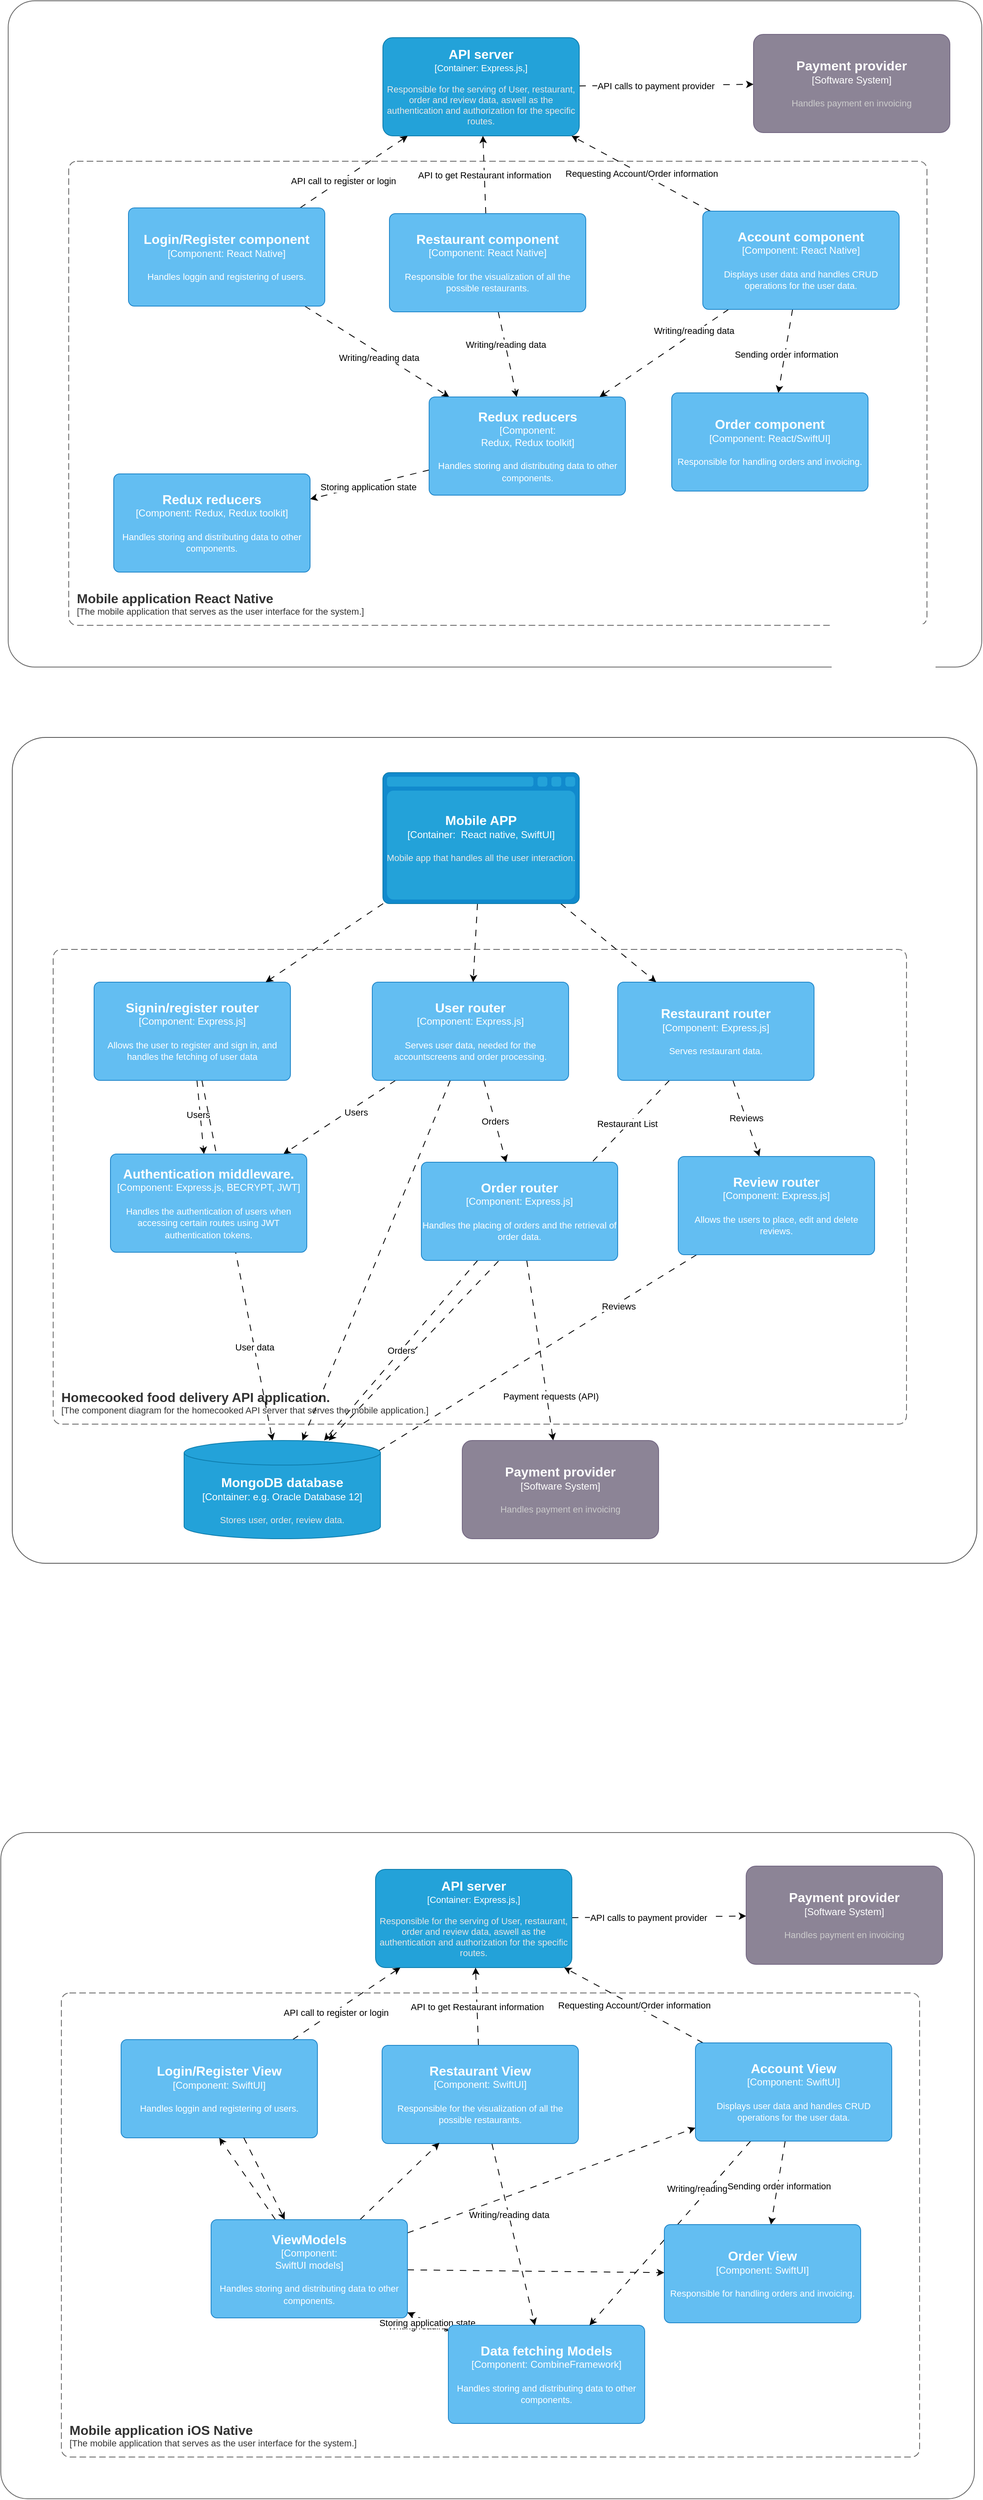 <mxfile version="21.3.2" type="device">
  <diagram name="Pagina-1" id="ZozM2khOpRb3tA6UZ7oJ">
    <mxGraphModel dx="1578" dy="3467" grid="0" gridSize="10" guides="1" tooltips="1" connect="1" arrows="1" fold="1" page="1" pageScale="1" pageWidth="1654" pageHeight="2336" math="0" shadow="0">
      <root>
        <mxCell id="0" />
        <mxCell id="1" parent="0" />
        <mxCell id="F2rKSkgxAObCgExfCFsF-2" value="" style="rounded=1;whiteSpace=wrap;html=1;arcSize=4;strokeColor=#575757;" parent="1" vertex="1">
          <mxGeometry x="205" y="-1211" width="1179" height="1009" as="geometry" />
        </mxCell>
        <object placeholders="1" c4Name="Homecooked food delivery API application." c4Type="ContainerScopeBoundary" c4Application="The component diagram for the homecooked API server that serves the mobile application." label="&lt;font style=&quot;font-size: 16px&quot;&gt;&lt;b&gt;&lt;div style=&quot;text-align: left&quot;&gt;%c4Name%&lt;/div&gt;&lt;/b&gt;&lt;/font&gt;&lt;div style=&quot;text-align: left&quot;&gt;[%c4Application%]&lt;/div&gt;" id="F2rKSkgxAObCgExfCFsF-3">
          <mxCell style="rounded=1;fontSize=11;whiteSpace=wrap;html=1;dashed=1;arcSize=20;fillColor=none;strokeColor=#666666;fontColor=#333333;labelBackgroundColor=none;align=left;verticalAlign=bottom;labelBorderColor=none;spacingTop=0;spacing=10;dashPattern=8 4;metaEdit=1;rotatable=0;perimeter=rectanglePerimeter;noLabel=0;labelPadding=0;allowArrows=0;connectable=0;expand=0;recursiveResize=0;editable=1;pointerEvents=0;absoluteArcSize=1;points=[[0.25,0,0],[0.5,0,0],[0.75,0,0],[1,0.25,0],[1,0.5,0],[1,0.75,0],[0.75,1,0],[0.5,1,0],[0.25,1,0],[0,0.75,0],[0,0.5,0],[0,0.25,0]];" parent="1" vertex="1">
            <mxGeometry x="255" y="-952" width="1043" height="580" as="geometry" />
          </mxCell>
        </object>
        <mxCell id="F2rKSkgxAObCgExfCFsF-9" style="rounded=0;orthogonalLoop=1;jettySize=auto;html=1;dashed=1;dashPattern=8 8;" parent="1" source="F2rKSkgxAObCgExfCFsF-4" target="F2rKSkgxAObCgExfCFsF-8" edge="1">
          <mxGeometry relative="1" as="geometry" />
        </mxCell>
        <mxCell id="F2rKSkgxAObCgExfCFsF-23" value="Users" style="edgeLabel;html=1;align=center;verticalAlign=middle;resizable=0;points=[];" parent="F2rKSkgxAObCgExfCFsF-9" vertex="1" connectable="0">
          <mxGeometry x="-0.086" y="-4" relative="1" as="geometry">
            <mxPoint x="1" as="offset" />
          </mxGeometry>
        </mxCell>
        <mxCell id="qINNBcHiuCt4Wx1EhrjD-4" style="rounded=0;orthogonalLoop=1;jettySize=auto;html=1;dashed=1;dashPattern=8 8;" parent="1" source="F2rKSkgxAObCgExfCFsF-4" target="F2rKSkgxAObCgExfCFsF-16" edge="1">
          <mxGeometry relative="1" as="geometry" />
        </mxCell>
        <mxCell id="qINNBcHiuCt4Wx1EhrjD-5" value="User data&lt;br&gt;" style="edgeLabel;html=1;align=center;verticalAlign=middle;resizable=0;points=[];" parent="qINNBcHiuCt4Wx1EhrjD-4" vertex="1" connectable="0">
          <mxGeometry x="0.478" relative="1" as="geometry">
            <mxPoint as="offset" />
          </mxGeometry>
        </mxCell>
        <object placeholders="1" c4Name="Signin/register router" c4Type="Component" c4Technology=" Express.js" c4Description="Allows the user to register and sign in, and handles the fetching of user data" label="&lt;font style=&quot;font-size: 16px&quot;&gt;&lt;b&gt;%c4Name%&lt;/b&gt;&lt;/font&gt;&lt;div&gt;[%c4Type%: %c4Technology%]&lt;/div&gt;&lt;br&gt;&lt;div&gt;&lt;font style=&quot;font-size: 11px&quot;&gt;%c4Description%&lt;/font&gt;&lt;/div&gt;" id="F2rKSkgxAObCgExfCFsF-4">
          <mxCell style="rounded=1;whiteSpace=wrap;html=1;labelBackgroundColor=none;fillColor=#63BEF2;fontColor=#ffffff;align=center;arcSize=6;strokeColor=#2086C9;metaEdit=1;resizable=0;points=[[0.25,0,0],[0.5,0,0],[0.75,0,0],[1,0.25,0],[1,0.5,0],[1,0.75,0],[0.75,1,0],[0.5,1,0],[0.25,1,0],[0,0.75,0],[0,0.5,0],[0,0.25,0]];" parent="1" vertex="1">
            <mxGeometry x="305" y="-912" width="240" height="120" as="geometry" />
          </mxCell>
        </object>
        <mxCell id="qINNBcHiuCt4Wx1EhrjD-7" style="rounded=0;orthogonalLoop=1;jettySize=auto;html=1;entryX=0.93;entryY=0.18;entryDx=0;entryDy=0;entryPerimeter=0;dashed=1;dashPattern=8 8;" parent="1" source="F2rKSkgxAObCgExfCFsF-5" target="F2rKSkgxAObCgExfCFsF-16" edge="1">
          <mxGeometry relative="1" as="geometry" />
        </mxCell>
        <mxCell id="qINNBcHiuCt4Wx1EhrjD-8" value="Reviews" style="edgeLabel;html=1;align=center;verticalAlign=middle;resizable=0;points=[];" parent="qINNBcHiuCt4Wx1EhrjD-7" vertex="1" connectable="0">
          <mxGeometry x="-0.515" y="3" relative="1" as="geometry">
            <mxPoint as="offset" />
          </mxGeometry>
        </mxCell>
        <object placeholders="1" c4Name="Review router" c4Type="Component" c4Technology="Express.js" c4Description="Allows the users to place, edit and delete reviews." label="&lt;font style=&quot;font-size: 16px&quot;&gt;&lt;b&gt;%c4Name%&lt;/b&gt;&lt;/font&gt;&lt;div&gt;[%c4Type%: %c4Technology%]&lt;/div&gt;&lt;br&gt;&lt;div&gt;&lt;font style=&quot;font-size: 11px&quot;&gt;%c4Description%&lt;/font&gt;&lt;/div&gt;" id="F2rKSkgxAObCgExfCFsF-5">
          <mxCell style="rounded=1;whiteSpace=wrap;html=1;labelBackgroundColor=none;fillColor=#63BEF2;fontColor=#ffffff;align=center;arcSize=6;strokeColor=#2086C9;metaEdit=1;resizable=0;points=[[0.25,0,0],[0.5,0,0],[0.75,0,0],[1,0.25,0],[1,0.5,0],[1,0.75,0],[0.75,1,0],[0.5,1,0],[0.25,1,0],[0,0.75,0],[0,0.5,0],[0,0.25,0]];" parent="1" vertex="1">
            <mxGeometry x="1019" y="-699" width="240" height="120" as="geometry" />
          </mxCell>
        </object>
        <mxCell id="F2rKSkgxAObCgExfCFsF-11" style="rounded=0;orthogonalLoop=1;jettySize=auto;html=1;dashed=1;dashPattern=8 8;" parent="1" source="F2rKSkgxAObCgExfCFsF-6" target="F2rKSkgxAObCgExfCFsF-8" edge="1">
          <mxGeometry relative="1" as="geometry" />
        </mxCell>
        <mxCell id="F2rKSkgxAObCgExfCFsF-24" value="Users" style="edgeLabel;html=1;align=center;verticalAlign=middle;resizable=0;points=[];" parent="F2rKSkgxAObCgExfCFsF-11" vertex="1" connectable="0">
          <mxGeometry x="-0.242" y="6" relative="1" as="geometry">
            <mxPoint as="offset" />
          </mxGeometry>
        </mxCell>
        <mxCell id="F2rKSkgxAObCgExfCFsF-14" value="Orders" style="rounded=0;orthogonalLoop=1;jettySize=auto;html=1;dashed=1;dashPattern=8 8;" parent="1" source="F2rKSkgxAObCgExfCFsF-6" target="F2rKSkgxAObCgExfCFsF-13" edge="1">
          <mxGeometry relative="1" as="geometry" />
        </mxCell>
        <mxCell id="F2rKSkgxAObCgExfCFsF-30" style="rounded=0;orthogonalLoop=1;jettySize=auto;html=1;dashed=1;dashPattern=8 8;" parent="1" source="F2rKSkgxAObCgExfCFsF-6" target="F2rKSkgxAObCgExfCFsF-16" edge="1">
          <mxGeometry relative="1" as="geometry" />
        </mxCell>
        <object placeholders="1" c4Name="User router" c4Type="Component" c4Technology="Express.js" c4Description="Serves user data, needed for the accountscreens and order processing." label="&lt;font style=&quot;font-size: 16px&quot;&gt;&lt;b&gt;%c4Name%&lt;/b&gt;&lt;/font&gt;&lt;div&gt;[%c4Type%: %c4Technology%]&lt;/div&gt;&lt;br&gt;&lt;div&gt;&lt;font style=&quot;font-size: 11px&quot;&gt;%c4Description%&lt;/font&gt;&lt;/div&gt;" id="F2rKSkgxAObCgExfCFsF-6">
          <mxCell style="rounded=1;whiteSpace=wrap;html=1;labelBackgroundColor=none;fillColor=#63BEF2;fontColor=#ffffff;align=center;arcSize=6;strokeColor=#2086C9;metaEdit=1;resizable=0;points=[[0.25,0,0],[0.5,0,0],[0.75,0,0],[1,0.25,0],[1,0.5,0],[1,0.75,0],[0.75,1,0],[0.5,1,0],[0.25,1,0],[0,0.75,0],[0,0.5,0],[0,0.25,0]];" parent="1" vertex="1">
            <mxGeometry x="645" y="-912" width="240" height="120" as="geometry" />
          </mxCell>
        </object>
        <object placeholders="1" c4Name="Authentication middleware." c4Type="Component" c4Technology=" Express.js, BECRYPT, JWT" c4Description="Handles the authentication of users when accessing certain routes using JWT authentication tokens. " label="&lt;font style=&quot;font-size: 16px&quot;&gt;&lt;b&gt;%c4Name%&lt;/b&gt;&lt;/font&gt;&lt;div&gt;[%c4Type%: %c4Technology%]&lt;/div&gt;&lt;br&gt;&lt;div&gt;&lt;font style=&quot;font-size: 11px&quot;&gt;%c4Description%&lt;/font&gt;&lt;/div&gt;" id="F2rKSkgxAObCgExfCFsF-8">
          <mxCell style="rounded=1;whiteSpace=wrap;html=1;labelBackgroundColor=none;fillColor=#63BEF2;fontColor=#ffffff;align=center;arcSize=6;strokeColor=#2086C9;metaEdit=1;resizable=0;points=[[0.25,0,0],[0.5,0,0],[0.75,0,0],[1,0.25,0],[1,0.5,0],[1,0.75,0],[0.75,1,0],[0.5,1,0],[0.25,1,0],[0,0.75,0],[0,0.5,0],[0,0.25,0]];" parent="1" vertex="1">
            <mxGeometry x="325" y="-702" width="240" height="120" as="geometry" />
          </mxCell>
        </object>
        <mxCell id="F2rKSkgxAObCgExfCFsF-25" value="Reviews" style="rounded=0;orthogonalLoop=1;jettySize=auto;html=1;dashed=1;dashPattern=8 8;" parent="1" source="F2rKSkgxAObCgExfCFsF-12" target="F2rKSkgxAObCgExfCFsF-5" edge="1">
          <mxGeometry relative="1" as="geometry" />
        </mxCell>
        <mxCell id="qINNBcHiuCt4Wx1EhrjD-2" style="rounded=0;orthogonalLoop=1;jettySize=auto;html=1;dashed=1;dashPattern=8 8;" parent="1" source="F2rKSkgxAObCgExfCFsF-12" target="F2rKSkgxAObCgExfCFsF-16" edge="1">
          <mxGeometry relative="1" as="geometry" />
        </mxCell>
        <mxCell id="qINNBcHiuCt4Wx1EhrjD-3" value="Restaurant List&amp;nbsp;" style="edgeLabel;html=1;align=center;verticalAlign=middle;resizable=0;points=[];" parent="qINNBcHiuCt4Wx1EhrjD-2" vertex="1" connectable="0">
          <mxGeometry x="-0.759" y="-1" relative="1" as="geometry">
            <mxPoint as="offset" />
          </mxGeometry>
        </mxCell>
        <object placeholders="1" c4Name="Restaurant router" c4Type="Component" c4Technology="Express.js" c4Description="Serves restaurant data." label="&lt;font style=&quot;font-size: 16px&quot;&gt;&lt;b&gt;%c4Name%&lt;/b&gt;&lt;/font&gt;&lt;div&gt;[%c4Type%: %c4Technology%]&lt;/div&gt;&lt;br&gt;&lt;div&gt;&lt;font style=&quot;font-size: 11px&quot;&gt;%c4Description%&lt;/font&gt;&lt;/div&gt;" id="F2rKSkgxAObCgExfCFsF-12">
          <mxCell style="rounded=1;whiteSpace=wrap;html=1;labelBackgroundColor=none;fillColor=#63BEF2;fontColor=#ffffff;align=center;arcSize=6;strokeColor=#2086C9;metaEdit=1;resizable=0;points=[[0.25,0,0],[0.5,0,0],[0.75,0,0],[1,0.25,0],[1,0.5,0],[1,0.75,0],[0.75,1,0],[0.5,1,0],[0.25,1,0],[0,0.75,0],[0,0.5,0],[0,0.25,0]];" parent="1" vertex="1">
            <mxGeometry x="945" y="-912" width="240" height="120" as="geometry" />
          </mxCell>
        </object>
        <mxCell id="F2rKSkgxAObCgExfCFsF-28" style="rounded=0;orthogonalLoop=1;jettySize=auto;html=1;dashed=1;dashPattern=8 8;" parent="1" source="F2rKSkgxAObCgExfCFsF-13" target="F2rKSkgxAObCgExfCFsF-26" edge="1">
          <mxGeometry relative="1" as="geometry" />
        </mxCell>
        <mxCell id="F2rKSkgxAObCgExfCFsF-29" value="Payment requests (API)" style="edgeLabel;html=1;align=center;verticalAlign=middle;resizable=0;points=[];" parent="F2rKSkgxAObCgExfCFsF-28" vertex="1" connectable="0">
          <mxGeometry x="0.514" y="4" relative="1" as="geometry">
            <mxPoint as="offset" />
          </mxGeometry>
        </mxCell>
        <mxCell id="qINNBcHiuCt4Wx1EhrjD-6" value="Orders" style="rounded=0;orthogonalLoop=1;jettySize=auto;html=1;dashed=1;dashPattern=8 8;" parent="1" source="F2rKSkgxAObCgExfCFsF-13" target="F2rKSkgxAObCgExfCFsF-16" edge="1">
          <mxGeometry relative="1" as="geometry" />
        </mxCell>
        <object placeholders="1" c4Name="Order router" c4Type="Component" c4Technology="Express.js" c4Description="Handles the placing of orders and the retrieval of order data." label="&lt;font style=&quot;font-size: 16px&quot;&gt;&lt;b&gt;%c4Name%&lt;/b&gt;&lt;/font&gt;&lt;div&gt;[%c4Type%: %c4Technology%]&lt;/div&gt;&lt;br&gt;&lt;div&gt;&lt;font style=&quot;font-size: 11px&quot;&gt;%c4Description%&lt;/font&gt;&lt;/div&gt;" id="F2rKSkgxAObCgExfCFsF-13">
          <mxCell style="rounded=1;whiteSpace=wrap;html=1;labelBackgroundColor=none;fillColor=#63BEF2;fontColor=#ffffff;align=center;arcSize=6;strokeColor=#2086C9;metaEdit=1;resizable=0;points=[[0.25,0,0],[0.5,0,0],[0.75,0,0],[1,0.25,0],[1,0.5,0],[1,0.75,0],[0.75,1,0],[0.5,1,0],[0.25,1,0],[0,0.75,0],[0,0.5,0],[0,0.25,0]];" parent="1" vertex="1">
            <mxGeometry x="705" y="-692" width="240" height="120" as="geometry" />
          </mxCell>
        </object>
        <object placeholders="1" c4Type="MongoDB database" c4Container="Container" c4Technology="e.g. Oracle Database 12" c4Description="Stores user, order, review data." label="&lt;font style=&quot;font-size: 16px&quot;&gt;&lt;b&gt;%c4Type%&lt;/b&gt;&lt;/font&gt;&lt;div&gt;[%c4Container%:&amp;nbsp;%c4Technology%]&lt;/div&gt;&lt;br&gt;&lt;div&gt;&lt;font style=&quot;font-size: 11px&quot;&gt;&lt;font color=&quot;#E6E6E6&quot;&gt;%c4Description%&lt;/font&gt;&lt;/div&gt;" id="F2rKSkgxAObCgExfCFsF-16">
          <mxCell style="shape=cylinder3;size=15;whiteSpace=wrap;html=1;boundedLbl=1;rounded=0;labelBackgroundColor=none;fillColor=#23A2D9;fontSize=12;fontColor=#ffffff;align=center;strokeColor=#0E7DAD;metaEdit=1;points=[[0.5,0,0],[1,0.25,0],[1,0.5,0],[1,0.75,0],[0.5,1,0],[0,0.75,0],[0,0.5,0],[0,0.25,0]];resizable=0;" parent="1" vertex="1">
            <mxGeometry x="415" y="-352" width="240" height="120" as="geometry" />
          </mxCell>
        </object>
        <object placeholders="1" c4Name="Payment provider" c4Type="Software System" c4Description="Handles payment en invoicing" label="&lt;font style=&quot;font-size: 16px&quot;&gt;&lt;b&gt;%c4Name%&lt;/b&gt;&lt;/font&gt;&lt;div&gt;[%c4Type%]&lt;/div&gt;&lt;br&gt;&lt;div&gt;&lt;font style=&quot;font-size: 11px&quot;&gt;&lt;font color=&quot;#cccccc&quot;&gt;%c4Description%&lt;/font&gt;&lt;/div&gt;" id="F2rKSkgxAObCgExfCFsF-26">
          <mxCell style="rounded=1;whiteSpace=wrap;html=1;labelBackgroundColor=none;fillColor=#8C8496;fontColor=#ffffff;align=center;arcSize=10;strokeColor=#736782;metaEdit=1;resizable=0;points=[[0.25,0,0],[0.5,0,0],[0.75,0,0],[1,0.25,0],[1,0.5,0],[1,0.75,0],[0.75,1,0],[0.5,1,0],[0.25,1,0],[0,0.75,0],[0,0.5,0],[0,0.25,0]];" parent="1" vertex="1">
            <mxGeometry x="755" y="-352" width="240" height="120" as="geometry" />
          </mxCell>
        </object>
        <mxCell id="F2rKSkgxAObCgExfCFsF-32" style="rounded=0;orthogonalLoop=1;jettySize=auto;html=1;dashed=1;dashPattern=8 8;" parent="1" source="F2rKSkgxAObCgExfCFsF-31" target="F2rKSkgxAObCgExfCFsF-4" edge="1">
          <mxGeometry relative="1" as="geometry" />
        </mxCell>
        <mxCell id="F2rKSkgxAObCgExfCFsF-33" style="rounded=0;orthogonalLoop=1;jettySize=auto;html=1;dashed=1;dashPattern=8 8;" parent="1" source="F2rKSkgxAObCgExfCFsF-31" target="F2rKSkgxAObCgExfCFsF-6" edge="1">
          <mxGeometry relative="1" as="geometry" />
        </mxCell>
        <mxCell id="F2rKSkgxAObCgExfCFsF-34" style="rounded=0;orthogonalLoop=1;jettySize=auto;html=1;dashed=1;dashPattern=8 8;" parent="1" source="F2rKSkgxAObCgExfCFsF-31" target="F2rKSkgxAObCgExfCFsF-12" edge="1">
          <mxGeometry relative="1" as="geometry" />
        </mxCell>
        <object placeholders="1" c4Type="Mobile APP" c4Container="Container" c4Technology=" React native, SwiftUI" c4Description="Mobile app that handles all the user interaction." label="&lt;font style=&quot;font-size: 16px&quot;&gt;&lt;b&gt;%c4Type%&lt;/b&gt;&lt;/font&gt;&lt;div&gt;[%c4Container%:&amp;nbsp;%c4Technology%]&lt;/div&gt;&lt;br&gt;&lt;div&gt;&lt;font style=&quot;font-size: 11px&quot;&gt;&lt;font color=&quot;#E6E6E6&quot;&gt;%c4Description%&lt;/font&gt;&lt;/div&gt;" id="F2rKSkgxAObCgExfCFsF-31">
          <mxCell style="shape=mxgraph.c4.webBrowserContainer2;whiteSpace=wrap;html=1;boundedLbl=1;rounded=0;labelBackgroundColor=none;strokeColor=#118ACD;fillColor=#23A2D9;strokeColor=#118ACD;strokeColor2=#0E7DAD;fontSize=12;fontColor=#ffffff;align=center;metaEdit=1;points=[[0.5,0,0],[1,0.25,0],[1,0.5,0],[1,0.75,0],[0.5,1,0],[0,0.75,0],[0,0.5,0],[0,0.25,0]];resizable=0;" parent="1" vertex="1">
            <mxGeometry x="658" y="-1168" width="240" height="160" as="geometry" />
          </mxCell>
        </object>
        <mxCell id="lhPTKzJZ8T8i6XcJEJmY-2" value="" style="rounded=1;whiteSpace=wrap;html=1;arcSize=4;strokeColor=#696969;" parent="1" vertex="1">
          <mxGeometry x="200" y="-2111" width="1190" height="814" as="geometry" />
        </mxCell>
        <mxCell id="lhPTKzJZ8T8i6XcJEJmY-7" style="rounded=0;orthogonalLoop=1;jettySize=auto;html=1;dashed=1;dashPattern=8 8;" parent="1" source="lhPTKzJZ8T8i6XcJEJmY-3" target="lhPTKzJZ8T8i6XcJEJmY-6" edge="1">
          <mxGeometry relative="1" as="geometry" />
        </mxCell>
        <mxCell id="lhPTKzJZ8T8i6XcJEJmY-25" value="API calls to payment provider&amp;nbsp;" style="edgeLabel;html=1;align=center;verticalAlign=middle;resizable=0;points=[];" parent="lhPTKzJZ8T8i6XcJEJmY-7" vertex="1" connectable="0">
          <mxGeometry x="-0.115" y="-1" relative="1" as="geometry">
            <mxPoint as="offset" />
          </mxGeometry>
        </mxCell>
        <object placeholders="1" c4Name="API server" c4Type="Container" c4Technology="Express.js," c4Description="Responsible for the serving of User, restaurant, order and review data, aswell as the authentication and authorization for the specific routes. " label="&lt;font style=&quot;font-size: 16px&quot;&gt;&lt;b&gt;%c4Name%&lt;/b&gt;&lt;/font&gt;&lt;div&gt;[%c4Type%: %c4Technology%]&lt;/div&gt;&lt;br&gt;&lt;div&gt;&lt;font style=&quot;font-size: 11px&quot;&gt;&lt;font color=&quot;#E6E6E6&quot;&gt;%c4Description%&lt;/font&gt;&lt;/div&gt;" id="lhPTKzJZ8T8i6XcJEJmY-3">
          <mxCell style="rounded=1;whiteSpace=wrap;html=1;fontSize=11;labelBackgroundColor=none;fillColor=#23A2D9;fontColor=#ffffff;align=center;arcSize=10;strokeColor=#0E7DAD;metaEdit=1;resizable=0;points=[[0.25,0,0],[0.5,0,0],[0.75,0,0],[1,0.25,0],[1,0.5,0],[1,0.75,0],[0.75,1,0],[0.5,1,0],[0.25,1,0],[0,0.75,0],[0,0.5,0],[0,0.25,0]];" parent="1" vertex="1">
            <mxGeometry x="658" y="-2066" width="240" height="120" as="geometry" />
          </mxCell>
        </object>
        <object placeholders="1" c4Name="Mobile application React Native" c4Type="ContainerScopeBoundary" c4Application="The mobile application that serves as the user interface for the system." label="&lt;font style=&quot;font-size: 16px&quot;&gt;&lt;b&gt;&lt;div style=&quot;text-align: left&quot;&gt;%c4Name%&lt;/div&gt;&lt;/b&gt;&lt;/font&gt;&lt;div style=&quot;text-align: left&quot;&gt;[%c4Application%]&lt;/div&gt;" id="lhPTKzJZ8T8i6XcJEJmY-4">
          <mxCell style="rounded=1;fontSize=11;whiteSpace=wrap;html=1;dashed=1;arcSize=20;fillColor=none;strokeColor=#666666;fontColor=#333333;labelBackgroundColor=none;align=left;verticalAlign=bottom;labelBorderColor=none;spacingTop=0;spacing=10;dashPattern=8 4;metaEdit=1;rotatable=0;perimeter=rectanglePerimeter;noLabel=0;labelPadding=0;allowArrows=0;connectable=0;expand=0;recursiveResize=0;editable=1;pointerEvents=0;absoluteArcSize=1;points=[[0.25,0,0],[0.5,0,0],[0.75,0,0],[1,0.25,0],[1,0.5,0],[1,0.75,0],[0.75,1,0],[0.5,1,0],[0.25,1,0],[0,0.75,0],[0,0.5,0],[0,0.25,0]];" parent="1" vertex="1">
            <mxGeometry x="274" y="-1915" width="1049" height="567" as="geometry" />
          </mxCell>
        </object>
        <mxCell id="lhPTKzJZ8T8i6XcJEJmY-14" style="rounded=0;orthogonalLoop=1;jettySize=auto;html=1;dashed=1;dashPattern=8 8;" parent="1" source="lhPTKzJZ8T8i6XcJEJmY-5" target="lhPTKzJZ8T8i6XcJEJmY-8" edge="1">
          <mxGeometry relative="1" as="geometry" />
        </mxCell>
        <mxCell id="lhPTKzJZ8T8i6XcJEJmY-30" value="Writing/reading data" style="edgeLabel;html=1;align=center;verticalAlign=middle;resizable=0;points=[];" parent="lhPTKzJZ8T8i6XcJEJmY-14" vertex="1" connectable="0">
          <mxGeometry x="0.054" y="-5" relative="1" as="geometry">
            <mxPoint as="offset" />
          </mxGeometry>
        </mxCell>
        <mxCell id="lhPTKzJZ8T8i6XcJEJmY-22" style="rounded=0;orthogonalLoop=1;jettySize=auto;html=1;dashed=1;dashPattern=8 8;" parent="1" source="lhPTKzJZ8T8i6XcJEJmY-5" target="lhPTKzJZ8T8i6XcJEJmY-3" edge="1">
          <mxGeometry relative="1" as="geometry" />
        </mxCell>
        <mxCell id="lhPTKzJZ8T8i6XcJEJmY-26" value="API call to register or login&amp;nbsp;" style="edgeLabel;html=1;align=center;verticalAlign=middle;resizable=0;points=[];" parent="lhPTKzJZ8T8i6XcJEJmY-22" vertex="1" connectable="0">
          <mxGeometry x="-0.197" y="-3" relative="1" as="geometry">
            <mxPoint as="offset" />
          </mxGeometry>
        </mxCell>
        <object placeholders="1" c4Name="Login/Register component" c4Type="Component" c4Technology="React Native" c4Description="Handles loggin and registering of users. " label="&lt;font style=&quot;font-size: 16px&quot;&gt;&lt;b&gt;%c4Name%&lt;/b&gt;&lt;/font&gt;&lt;div&gt;[%c4Type%: %c4Technology%]&lt;/div&gt;&lt;br&gt;&lt;div&gt;&lt;font style=&quot;font-size: 11px&quot;&gt;%c4Description%&lt;/font&gt;&lt;/div&gt;" id="lhPTKzJZ8T8i6XcJEJmY-5">
          <mxCell style="rounded=1;whiteSpace=wrap;html=1;labelBackgroundColor=none;fillColor=#63BEF2;fontColor=#ffffff;align=center;arcSize=6;strokeColor=#2086C9;metaEdit=1;resizable=0;points=[[0.25,0,0],[0.5,0,0],[0.75,0,0],[1,0.25,0],[1,0.5,0],[1,0.75,0],[0.75,1,0],[0.5,1,0],[0.25,1,0],[0,0.75,0],[0,0.5,0],[0,0.25,0]];" parent="1" vertex="1">
            <mxGeometry x="347" y="-1858" width="240" height="120" as="geometry" />
          </mxCell>
        </object>
        <object placeholders="1" c4Name="Payment provider" c4Type="Software System" c4Description="Handles payment en invoicing" label="&lt;font style=&quot;font-size: 16px&quot;&gt;&lt;b&gt;%c4Name%&lt;/b&gt;&lt;/font&gt;&lt;div&gt;[%c4Type%]&lt;/div&gt;&lt;br&gt;&lt;div&gt;&lt;font style=&quot;font-size: 11px&quot;&gt;&lt;font color=&quot;#cccccc&quot;&gt;%c4Description%&lt;/font&gt;&lt;/div&gt;" id="lhPTKzJZ8T8i6XcJEJmY-6">
          <mxCell style="rounded=1;whiteSpace=wrap;html=1;labelBackgroundColor=none;fillColor=#8C8496;fontColor=#ffffff;align=center;arcSize=10;strokeColor=#736782;metaEdit=1;resizable=0;points=[[0.25,0,0],[0.5,0,0],[0.75,0,0],[1,0.25,0],[1,0.5,0],[1,0.75,0],[0.75,1,0],[0.5,1,0],[0.25,1,0],[0,0.75,0],[0,0.5,0],[0,0.25,0]];" parent="1" vertex="1">
            <mxGeometry x="1111" y="-2070" width="240" height="120" as="geometry" />
          </mxCell>
        </object>
        <mxCell id="lhPTKzJZ8T8i6XcJEJmY-35" style="rounded=0;orthogonalLoop=1;jettySize=auto;html=1;dashed=1;dashPattern=8 8;" parent="1" source="lhPTKzJZ8T8i6XcJEJmY-8" target="lhPTKzJZ8T8i6XcJEJmY-34" edge="1">
          <mxGeometry relative="1" as="geometry" />
        </mxCell>
        <mxCell id="lhPTKzJZ8T8i6XcJEJmY-36" value="Storing application state" style="edgeLabel;html=1;align=center;verticalAlign=middle;resizable=0;points=[];" parent="lhPTKzJZ8T8i6XcJEJmY-35" vertex="1" connectable="0">
          <mxGeometry x="0.041" y="2" relative="1" as="geometry">
            <mxPoint x="1" as="offset" />
          </mxGeometry>
        </mxCell>
        <object placeholders="1" c4Name="Redux reducers" c4Type="Component" c4Technology="&#xa; Redux, Redux toolkit" c4Description="Handles storing and distributing data to other components." label="&lt;font style=&quot;font-size: 16px&quot;&gt;&lt;b&gt;%c4Name%&lt;/b&gt;&lt;/font&gt;&lt;div&gt;[%c4Type%: %c4Technology%]&lt;/div&gt;&lt;br&gt;&lt;div&gt;&lt;font style=&quot;font-size: 11px&quot;&gt;%c4Description%&lt;/font&gt;&lt;/div&gt;" id="lhPTKzJZ8T8i6XcJEJmY-8">
          <mxCell style="rounded=1;whiteSpace=wrap;html=1;labelBackgroundColor=none;fillColor=#63BEF2;fontColor=#ffffff;align=center;arcSize=6;strokeColor=#2086C9;metaEdit=1;resizable=0;points=[[0.25,0,0],[0.5,0,0],[0.75,0,0],[1,0.25,0],[1,0.5,0],[1,0.75,0],[0.75,1,0],[0.5,1,0],[0.25,1,0],[0,0.75,0],[0,0.5,0],[0,0.25,0]];" parent="1" vertex="1">
            <mxGeometry x="714.5" y="-1627" width="240" height="120" as="geometry" />
          </mxCell>
        </object>
        <mxCell id="lhPTKzJZ8T8i6XcJEJmY-15" style="rounded=0;orthogonalLoop=1;jettySize=auto;html=1;dashed=1;dashPattern=8 8;" parent="1" source="lhPTKzJZ8T8i6XcJEJmY-9" target="lhPTKzJZ8T8i6XcJEJmY-8" edge="1">
          <mxGeometry relative="1" as="geometry" />
        </mxCell>
        <mxCell id="lhPTKzJZ8T8i6XcJEJmY-31" value="Writing/reading data" style="edgeLabel;html=1;align=center;verticalAlign=middle;resizable=0;points=[];" parent="lhPTKzJZ8T8i6XcJEJmY-15" vertex="1" connectable="0">
          <mxGeometry x="-0.21" y="1" relative="1" as="geometry">
            <mxPoint x="-1" y="-1" as="offset" />
          </mxGeometry>
        </mxCell>
        <mxCell id="lhPTKzJZ8T8i6XcJEJmY-23" value="API to get Restaurant information" style="rounded=0;orthogonalLoop=1;jettySize=auto;html=1;dashed=1;dashPattern=8 8;" parent="1" source="lhPTKzJZ8T8i6XcJEJmY-9" target="lhPTKzJZ8T8i6XcJEJmY-3" edge="1">
          <mxGeometry relative="1" as="geometry" />
        </mxCell>
        <object placeholders="1" c4Name="Restaurant component" c4Type="Component" c4Technology="React Native" c4Description="Responsible for the visualization of all the possible restaurants." label="&lt;font style=&quot;font-size: 16px&quot;&gt;&lt;b&gt;%c4Name%&lt;/b&gt;&lt;/font&gt;&lt;div&gt;[%c4Type%: %c4Technology%]&lt;/div&gt;&lt;br&gt;&lt;div&gt;&lt;font style=&quot;font-size: 11px&quot;&gt;%c4Description%&lt;/font&gt;&lt;/div&gt;" id="lhPTKzJZ8T8i6XcJEJmY-9">
          <mxCell style="rounded=1;whiteSpace=wrap;html=1;labelBackgroundColor=none;fillColor=#63BEF2;fontColor=#ffffff;align=center;arcSize=6;strokeColor=#2086C9;metaEdit=1;resizable=0;points=[[0.25,0,0],[0.5,0,0],[0.75,0,0],[1,0.25,0],[1,0.5,0],[1,0.75,0],[0.75,1,0],[0.5,1,0],[0.25,1,0],[0,0.75,0],[0,0.5,0],[0,0.25,0]];" parent="1" vertex="1">
            <mxGeometry x="666" y="-1851" width="240" height="120" as="geometry" />
          </mxCell>
        </object>
        <mxCell id="lhPTKzJZ8T8i6XcJEJmY-16" style="rounded=0;orthogonalLoop=1;jettySize=auto;html=1;dashed=1;dashPattern=8 8;" parent="1" source="lhPTKzJZ8T8i6XcJEJmY-10" target="lhPTKzJZ8T8i6XcJEJmY-8" edge="1">
          <mxGeometry relative="1" as="geometry" />
        </mxCell>
        <mxCell id="lhPTKzJZ8T8i6XcJEJmY-32" value="Writing/reading data" style="edgeLabel;html=1;align=center;verticalAlign=middle;resizable=0;points=[];" parent="lhPTKzJZ8T8i6XcJEJmY-16" vertex="1" connectable="0">
          <mxGeometry x="-0.469" y="-3" relative="1" as="geometry">
            <mxPoint x="1" as="offset" />
          </mxGeometry>
        </mxCell>
        <mxCell id="lhPTKzJZ8T8i6XcJEJmY-18" style="rounded=0;orthogonalLoop=1;jettySize=auto;html=1;dashed=1;dashPattern=8 8;" parent="1" source="lhPTKzJZ8T8i6XcJEJmY-10" target="lhPTKzJZ8T8i6XcJEJmY-17" edge="1">
          <mxGeometry relative="1" as="geometry" />
        </mxCell>
        <mxCell id="lhPTKzJZ8T8i6XcJEJmY-33" value="Sending order information" style="edgeLabel;html=1;align=center;verticalAlign=middle;resizable=0;points=[];" parent="lhPTKzJZ8T8i6XcJEJmY-18" vertex="1" connectable="0">
          <mxGeometry x="0.067" y="1" relative="1" as="geometry">
            <mxPoint as="offset" />
          </mxGeometry>
        </mxCell>
        <mxCell id="lhPTKzJZ8T8i6XcJEJmY-27" value="Requesting Account/Order information" style="rounded=0;orthogonalLoop=1;jettySize=auto;html=1;dashed=1;dashPattern=8 8;" parent="1" source="lhPTKzJZ8T8i6XcJEJmY-10" target="lhPTKzJZ8T8i6XcJEJmY-3" edge="1">
          <mxGeometry relative="1" as="geometry" />
        </mxCell>
        <object placeholders="1" c4Name="Account component" c4Type="Component" c4Technology="React Native" c4Description="Displays user data and handles CRUD operations for the user data. " label="&lt;font style=&quot;font-size: 16px&quot;&gt;&lt;b&gt;%c4Name%&lt;/b&gt;&lt;/font&gt;&lt;div&gt;[%c4Type%: %c4Technology%]&lt;/div&gt;&lt;br&gt;&lt;div&gt;&lt;font style=&quot;font-size: 11px&quot;&gt;%c4Description%&lt;/font&gt;&lt;/div&gt;" id="lhPTKzJZ8T8i6XcJEJmY-10">
          <mxCell style="rounded=1;whiteSpace=wrap;html=1;labelBackgroundColor=none;fillColor=#63BEF2;fontColor=#ffffff;align=center;arcSize=6;strokeColor=#2086C9;metaEdit=1;resizable=0;points=[[0.25,0,0],[0.5,0,0],[0.75,0,0],[1,0.25,0],[1,0.5,0],[1,0.75,0],[0.75,1,0],[0.5,1,0],[0.25,1,0],[0,0.75,0],[0,0.5,0],[0,0.25,0]];" parent="1" vertex="1">
            <mxGeometry x="1049" y="-1854" width="240" height="120" as="geometry" />
          </mxCell>
        </object>
        <object placeholders="1" c4Name="Order component" c4Type="Component" c4Technology=" React/SwiftUI" c4Description="Responsible for handling orders and invoicing." label="&lt;font style=&quot;font-size: 16px&quot;&gt;&lt;b&gt;%c4Name%&lt;/b&gt;&lt;/font&gt;&lt;div&gt;[%c4Type%: %c4Technology%]&lt;/div&gt;&lt;br&gt;&lt;div&gt;&lt;font style=&quot;font-size: 11px&quot;&gt;%c4Description%&lt;/font&gt;&lt;/div&gt;" id="lhPTKzJZ8T8i6XcJEJmY-17">
          <mxCell style="rounded=1;whiteSpace=wrap;html=1;labelBackgroundColor=none;fillColor=#63BEF2;fontColor=#ffffff;align=center;arcSize=6;strokeColor=#2086C9;metaEdit=1;resizable=0;points=[[0.25,0,0],[0.5,0,0],[0.75,0,0],[1,0.25,0],[1,0.5,0],[1,0.75,0],[0.75,1,0],[0.5,1,0],[0.25,1,0],[0,0.75,0],[0,0.5,0],[0,0.25,0]];" parent="1" vertex="1">
            <mxGeometry x="1011" y="-1632" width="240" height="120" as="geometry" />
          </mxCell>
        </object>
        <object placeholders="1" c4Name="Redux reducers" c4Type="Component" c4Technology="Redux, Redux toolkit" c4Description="Handles storing and distributing data to other components." label="&lt;font style=&quot;font-size: 16px&quot;&gt;&lt;b&gt;%c4Name%&lt;/b&gt;&lt;/font&gt;&lt;div&gt;[%c4Type%: %c4Technology%]&lt;/div&gt;&lt;br&gt;&lt;div&gt;&lt;font style=&quot;font-size: 11px&quot;&gt;%c4Description%&lt;/font&gt;&lt;/div&gt;" id="lhPTKzJZ8T8i6XcJEJmY-34">
          <mxCell style="rounded=1;whiteSpace=wrap;html=1;labelBackgroundColor=none;fillColor=#63BEF2;fontColor=#ffffff;align=center;arcSize=6;strokeColor=#2086C9;metaEdit=1;resizable=0;points=[[0.25,0,0],[0.5,0,0],[0.75,0,0],[1,0.25,0],[1,0.5,0],[1,0.75,0],[0.75,1,0],[0.5,1,0],[0.25,1,0],[0,0.75,0],[0,0.5,0],[0,0.25,0]];" parent="1" vertex="1">
            <mxGeometry x="329" y="-1533" width="240" height="120" as="geometry" />
          </mxCell>
        </object>
        <mxCell id="_tK6eBBU0nOvr5M-GUz8-2" value="" style="rounded=1;whiteSpace=wrap;html=1;arcSize=4;strokeColor=#696969;" vertex="1" parent="1">
          <mxGeometry x="191" y="127" width="1190" height="814" as="geometry" />
        </mxCell>
        <mxCell id="_tK6eBBU0nOvr5M-GUz8-3" style="rounded=0;orthogonalLoop=1;jettySize=auto;html=1;dashed=1;dashPattern=8 8;" edge="1" parent="1" source="_tK6eBBU0nOvr5M-GUz8-5" target="_tK6eBBU0nOvr5M-GUz8-12">
          <mxGeometry relative="1" as="geometry" />
        </mxCell>
        <mxCell id="_tK6eBBU0nOvr5M-GUz8-4" value="API calls to payment provider&amp;nbsp;" style="edgeLabel;html=1;align=center;verticalAlign=middle;resizable=0;points=[];" vertex="1" connectable="0" parent="_tK6eBBU0nOvr5M-GUz8-3">
          <mxGeometry x="-0.115" y="-1" relative="1" as="geometry">
            <mxPoint as="offset" />
          </mxGeometry>
        </mxCell>
        <object placeholders="1" c4Name="API server" c4Type="Container" c4Technology="Express.js," c4Description="Responsible for the serving of User, restaurant, order and review data, aswell as the authentication and authorization for the specific routes. " label="&lt;font style=&quot;font-size: 16px&quot;&gt;&lt;b&gt;%c4Name%&lt;/b&gt;&lt;/font&gt;&lt;div&gt;[%c4Type%: %c4Technology%]&lt;/div&gt;&lt;br&gt;&lt;div&gt;&lt;font style=&quot;font-size: 11px&quot;&gt;&lt;font color=&quot;#E6E6E6&quot;&gt;%c4Description%&lt;/font&gt;&lt;/div&gt;" id="_tK6eBBU0nOvr5M-GUz8-5">
          <mxCell style="rounded=1;whiteSpace=wrap;html=1;fontSize=11;labelBackgroundColor=none;fillColor=#23A2D9;fontColor=#ffffff;align=center;arcSize=10;strokeColor=#0E7DAD;metaEdit=1;resizable=0;points=[[0.25,0,0],[0.5,0,0],[0.75,0,0],[1,0.25,0],[1,0.5,0],[1,0.75,0],[0.75,1,0],[0.5,1,0],[0.25,1,0],[0,0.75,0],[0,0.5,0],[0,0.25,0]];" vertex="1" parent="1">
            <mxGeometry x="649" y="172" width="240" height="120" as="geometry" />
          </mxCell>
        </object>
        <object placeholders="1" c4Name="Mobile application iOS Native" c4Type="ContainerScopeBoundary" c4Application="The mobile application that serves as the user interface for the system." label="&lt;font style=&quot;font-size: 16px&quot;&gt;&lt;b&gt;&lt;div style=&quot;text-align: left&quot;&gt;%c4Name%&lt;/div&gt;&lt;/b&gt;&lt;/font&gt;&lt;div style=&quot;text-align: left&quot;&gt;[%c4Application%]&lt;/div&gt;" id="_tK6eBBU0nOvr5M-GUz8-6">
          <mxCell style="rounded=1;fontSize=11;whiteSpace=wrap;html=1;dashed=1;arcSize=20;fillColor=none;strokeColor=#666666;fontColor=#333333;labelBackgroundColor=none;align=left;verticalAlign=bottom;labelBorderColor=none;spacingTop=0;spacing=10;dashPattern=8 4;metaEdit=1;rotatable=0;perimeter=rectanglePerimeter;noLabel=0;labelPadding=0;allowArrows=0;connectable=0;expand=0;recursiveResize=0;editable=1;pointerEvents=0;absoluteArcSize=1;points=[[0.25,0,0],[0.5,0,0],[0.75,0,0],[1,0.25,0],[1,0.5,0],[1,0.75,0],[0.75,1,0],[0.5,1,0],[0.25,1,0],[0,0.75,0],[0,0.5,0],[0,0.25,0]];" vertex="1" parent="1">
            <mxGeometry x="265" y="323" width="1049" height="567" as="geometry" />
          </mxCell>
        </object>
        <mxCell id="_tK6eBBU0nOvr5M-GUz8-7" style="rounded=0;orthogonalLoop=1;jettySize=auto;html=1;dashed=1;dashPattern=8 8;" edge="1" parent="1" source="_tK6eBBU0nOvr5M-GUz8-27" target="_tK6eBBU0nOvr5M-GUz8-15">
          <mxGeometry relative="1" as="geometry" />
        </mxCell>
        <mxCell id="_tK6eBBU0nOvr5M-GUz8-8" value="Writing/reading data" style="edgeLabel;html=1;align=center;verticalAlign=middle;resizable=0;points=[];" vertex="1" connectable="0" parent="_tK6eBBU0nOvr5M-GUz8-7">
          <mxGeometry x="0.054" y="-5" relative="1" as="geometry">
            <mxPoint as="offset" />
          </mxGeometry>
        </mxCell>
        <mxCell id="_tK6eBBU0nOvr5M-GUz8-9" style="rounded=0;orthogonalLoop=1;jettySize=auto;html=1;dashed=1;dashPattern=8 8;" edge="1" parent="1" source="_tK6eBBU0nOvr5M-GUz8-11" target="_tK6eBBU0nOvr5M-GUz8-5">
          <mxGeometry relative="1" as="geometry" />
        </mxCell>
        <mxCell id="_tK6eBBU0nOvr5M-GUz8-10" value="API call to register or login&amp;nbsp;" style="edgeLabel;html=1;align=center;verticalAlign=middle;resizable=0;points=[];" vertex="1" connectable="0" parent="_tK6eBBU0nOvr5M-GUz8-9">
          <mxGeometry x="-0.197" y="-3" relative="1" as="geometry">
            <mxPoint as="offset" />
          </mxGeometry>
        </mxCell>
        <object placeholders="1" c4Name="Login/Register View" c4Type="Component" c4Technology="SwiftUI" c4Description="Handles loggin and registering of users. " label="&lt;font style=&quot;font-size: 16px&quot;&gt;&lt;b&gt;%c4Name%&lt;/b&gt;&lt;/font&gt;&lt;div&gt;[%c4Type%: %c4Technology%]&lt;/div&gt;&lt;br&gt;&lt;div&gt;&lt;font style=&quot;font-size: 11px&quot;&gt;%c4Description%&lt;/font&gt;&lt;/div&gt;" id="_tK6eBBU0nOvr5M-GUz8-11">
          <mxCell style="rounded=1;whiteSpace=wrap;html=1;labelBackgroundColor=none;fillColor=#63BEF2;fontColor=#ffffff;align=center;arcSize=6;strokeColor=#2086C9;metaEdit=1;resizable=0;points=[[0.25,0,0],[0.5,0,0],[0.75,0,0],[1,0.25,0],[1,0.5,0],[1,0.75,0],[0.75,1,0],[0.5,1,0],[0.25,1,0],[0,0.75,0],[0,0.5,0],[0,0.25,0]];" vertex="1" parent="1">
            <mxGeometry x="338" y="380" width="240" height="120" as="geometry" />
          </mxCell>
        </object>
        <object placeholders="1" c4Name="Payment provider" c4Type="Software System" c4Description="Handles payment en invoicing" label="&lt;font style=&quot;font-size: 16px&quot;&gt;&lt;b&gt;%c4Name%&lt;/b&gt;&lt;/font&gt;&lt;div&gt;[%c4Type%]&lt;/div&gt;&lt;br&gt;&lt;div&gt;&lt;font style=&quot;font-size: 11px&quot;&gt;&lt;font color=&quot;#cccccc&quot;&gt;%c4Description%&lt;/font&gt;&lt;/div&gt;" id="_tK6eBBU0nOvr5M-GUz8-12">
          <mxCell style="rounded=1;whiteSpace=wrap;html=1;labelBackgroundColor=none;fillColor=#8C8496;fontColor=#ffffff;align=center;arcSize=10;strokeColor=#736782;metaEdit=1;resizable=0;points=[[0.25,0,0],[0.5,0,0],[0.75,0,0],[1,0.25,0],[1,0.5,0],[1,0.75,0],[0.75,1,0],[0.5,1,0],[0.25,1,0],[0,0.75,0],[0,0.5,0],[0,0.25,0]];" vertex="1" parent="1">
            <mxGeometry x="1102" y="168" width="240" height="120" as="geometry" />
          </mxCell>
        </object>
        <mxCell id="_tK6eBBU0nOvr5M-GUz8-13" style="rounded=0;orthogonalLoop=1;jettySize=auto;html=1;dashed=1;dashPattern=8 8;" edge="1" parent="1" source="_tK6eBBU0nOvr5M-GUz8-15" target="_tK6eBBU0nOvr5M-GUz8-27">
          <mxGeometry relative="1" as="geometry" />
        </mxCell>
        <mxCell id="_tK6eBBU0nOvr5M-GUz8-14" value="Storing application state" style="edgeLabel;html=1;align=center;verticalAlign=middle;resizable=0;points=[];" vertex="1" connectable="0" parent="_tK6eBBU0nOvr5M-GUz8-13">
          <mxGeometry x="0.041" y="2" relative="1" as="geometry">
            <mxPoint x="1" as="offset" />
          </mxGeometry>
        </mxCell>
        <object placeholders="1" c4Name="Data fetching Models" c4Type="Component" c4Technology="CombineFramework" c4Description="Handles storing and distributing data to other components." label="&lt;font style=&quot;font-size: 16px&quot;&gt;&lt;b&gt;%c4Name%&lt;/b&gt;&lt;/font&gt;&lt;div&gt;[%c4Type%: %c4Technology%]&lt;/div&gt;&lt;br&gt;&lt;div&gt;&lt;font style=&quot;font-size: 11px&quot;&gt;%c4Description%&lt;/font&gt;&lt;/div&gt;" id="_tK6eBBU0nOvr5M-GUz8-15">
          <mxCell style="rounded=1;whiteSpace=wrap;html=1;labelBackgroundColor=none;fillColor=#63BEF2;fontColor=#ffffff;align=center;arcSize=6;strokeColor=#2086C9;metaEdit=1;resizable=0;points=[[0.25,0,0],[0.5,0,0],[0.75,0,0],[1,0.25,0],[1,0.5,0],[1,0.75,0],[0.75,1,0],[0.5,1,0],[0.25,1,0],[0,0.75,0],[0,0.5,0],[0,0.25,0]];" vertex="1" parent="1">
            <mxGeometry x="738" y="729" width="240" height="120" as="geometry" />
          </mxCell>
        </object>
        <mxCell id="_tK6eBBU0nOvr5M-GUz8-16" style="rounded=0;orthogonalLoop=1;jettySize=auto;html=1;dashed=1;dashPattern=8 8;" edge="1" parent="1" source="_tK6eBBU0nOvr5M-GUz8-19" target="_tK6eBBU0nOvr5M-GUz8-15">
          <mxGeometry relative="1" as="geometry" />
        </mxCell>
        <mxCell id="_tK6eBBU0nOvr5M-GUz8-17" value="Writing/reading data" style="edgeLabel;html=1;align=center;verticalAlign=middle;resizable=0;points=[];" vertex="1" connectable="0" parent="_tK6eBBU0nOvr5M-GUz8-16">
          <mxGeometry x="-0.21" y="1" relative="1" as="geometry">
            <mxPoint x="-1" y="-1" as="offset" />
          </mxGeometry>
        </mxCell>
        <mxCell id="_tK6eBBU0nOvr5M-GUz8-18" value="API to get Restaurant information" style="rounded=0;orthogonalLoop=1;jettySize=auto;html=1;dashed=1;dashPattern=8 8;" edge="1" parent="1" source="_tK6eBBU0nOvr5M-GUz8-19" target="_tK6eBBU0nOvr5M-GUz8-5">
          <mxGeometry relative="1" as="geometry" />
        </mxCell>
        <object placeholders="1" c4Name="Restaurant View&#xa;" c4Type="Component" c4Technology=" SwiftUI" c4Description="Responsible for the visualization of all the possible restaurants." label="&lt;font style=&quot;font-size: 16px&quot;&gt;&lt;b&gt;%c4Name%&lt;/b&gt;&lt;/font&gt;&lt;div&gt;[%c4Type%: %c4Technology%]&lt;/div&gt;&lt;br&gt;&lt;div&gt;&lt;font style=&quot;font-size: 11px&quot;&gt;%c4Description%&lt;/font&gt;&lt;/div&gt;" id="_tK6eBBU0nOvr5M-GUz8-19">
          <mxCell style="rounded=1;whiteSpace=wrap;html=1;labelBackgroundColor=none;fillColor=#63BEF2;fontColor=#ffffff;align=center;arcSize=6;strokeColor=#2086C9;metaEdit=1;resizable=0;points=[[0.25,0,0],[0.5,0,0],[0.75,0,0],[1,0.25,0],[1,0.5,0],[1,0.75,0],[0.75,1,0],[0.5,1,0],[0.25,1,0],[0,0.75,0],[0,0.5,0],[0,0.25,0]];" vertex="1" parent="1">
            <mxGeometry x="657" y="387" width="240" height="120" as="geometry" />
          </mxCell>
        </object>
        <mxCell id="_tK6eBBU0nOvr5M-GUz8-20" style="rounded=0;orthogonalLoop=1;jettySize=auto;html=1;dashed=1;dashPattern=8 8;" edge="1" parent="1" source="_tK6eBBU0nOvr5M-GUz8-25" target="_tK6eBBU0nOvr5M-GUz8-15">
          <mxGeometry relative="1" as="geometry" />
        </mxCell>
        <mxCell id="_tK6eBBU0nOvr5M-GUz8-21" value="Writing/reading data" style="edgeLabel;html=1;align=center;verticalAlign=middle;resizable=0;points=[];" vertex="1" connectable="0" parent="_tK6eBBU0nOvr5M-GUz8-20">
          <mxGeometry x="-0.469" y="-3" relative="1" as="geometry">
            <mxPoint x="1" as="offset" />
          </mxGeometry>
        </mxCell>
        <mxCell id="_tK6eBBU0nOvr5M-GUz8-22" style="rounded=0;orthogonalLoop=1;jettySize=auto;html=1;dashed=1;dashPattern=8 8;" edge="1" parent="1" source="_tK6eBBU0nOvr5M-GUz8-25" target="_tK6eBBU0nOvr5M-GUz8-26">
          <mxGeometry relative="1" as="geometry" />
        </mxCell>
        <mxCell id="_tK6eBBU0nOvr5M-GUz8-23" value="Sending order information" style="edgeLabel;html=1;align=center;verticalAlign=middle;resizable=0;points=[];" vertex="1" connectable="0" parent="_tK6eBBU0nOvr5M-GUz8-22">
          <mxGeometry x="0.067" y="1" relative="1" as="geometry">
            <mxPoint as="offset" />
          </mxGeometry>
        </mxCell>
        <mxCell id="_tK6eBBU0nOvr5M-GUz8-24" value="Requesting Account/Order information" style="rounded=0;orthogonalLoop=1;jettySize=auto;html=1;dashed=1;dashPattern=8 8;" edge="1" parent="1" source="_tK6eBBU0nOvr5M-GUz8-25" target="_tK6eBBU0nOvr5M-GUz8-5">
          <mxGeometry relative="1" as="geometry" />
        </mxCell>
        <object placeholders="1" c4Name="Account View" c4Type="Component" c4Technology="SwiftUI" c4Description="Displays user data and handles CRUD operations for the user data. " label="&lt;font style=&quot;font-size: 16px&quot;&gt;&lt;b&gt;%c4Name%&lt;/b&gt;&lt;/font&gt;&lt;div&gt;[%c4Type%: %c4Technology%]&lt;/div&gt;&lt;br&gt;&lt;div&gt;&lt;font style=&quot;font-size: 11px&quot;&gt;%c4Description%&lt;/font&gt;&lt;/div&gt;" id="_tK6eBBU0nOvr5M-GUz8-25">
          <mxCell style="rounded=1;whiteSpace=wrap;html=1;labelBackgroundColor=none;fillColor=#63BEF2;fontColor=#ffffff;align=center;arcSize=6;strokeColor=#2086C9;metaEdit=1;resizable=0;points=[[0.25,0,0],[0.5,0,0],[0.75,0,0],[1,0.25,0],[1,0.5,0],[1,0.75,0],[0.75,1,0],[0.5,1,0],[0.25,1,0],[0,0.75,0],[0,0.5,0],[0,0.25,0]];" vertex="1" parent="1">
            <mxGeometry x="1040" y="384" width="240" height="120" as="geometry" />
          </mxCell>
        </object>
        <object placeholders="1" c4Name="Order View" c4Type="Component" c4Technology="SwiftUI" c4Description="Responsible for handling orders and invoicing." label="&lt;font style=&quot;font-size: 16px&quot;&gt;&lt;b&gt;%c4Name%&lt;/b&gt;&lt;/font&gt;&lt;div&gt;[%c4Type%: %c4Technology%]&lt;/div&gt;&lt;br&gt;&lt;div&gt;&lt;font style=&quot;font-size: 11px&quot;&gt;%c4Description%&lt;/font&gt;&lt;/div&gt;" id="_tK6eBBU0nOvr5M-GUz8-26">
          <mxCell style="rounded=1;whiteSpace=wrap;html=1;labelBackgroundColor=none;fillColor=#63BEF2;fontColor=#ffffff;align=center;arcSize=6;strokeColor=#2086C9;metaEdit=1;resizable=0;points=[[0.25,0,0],[0.5,0,0],[0.75,0,0],[1,0.25,0],[1,0.5,0],[1,0.75,0],[0.75,1,0],[0.5,1,0],[0.25,1,0],[0,0.75,0],[0,0.5,0],[0,0.25,0]];" vertex="1" parent="1">
            <mxGeometry x="1002" y="606" width="240" height="120" as="geometry" />
          </mxCell>
        </object>
        <mxCell id="_tK6eBBU0nOvr5M-GUz8-28" style="rounded=0;orthogonalLoop=1;jettySize=auto;html=1;entryX=0.5;entryY=1;entryDx=0;entryDy=0;entryPerimeter=0;dashed=1;dashPattern=8 8;" edge="1" parent="1" source="_tK6eBBU0nOvr5M-GUz8-27" target="_tK6eBBU0nOvr5M-GUz8-11">
          <mxGeometry relative="1" as="geometry" />
        </mxCell>
        <mxCell id="_tK6eBBU0nOvr5M-GUz8-29" style="rounded=0;orthogonalLoop=1;jettySize=auto;html=1;entryX=0.292;entryY=0.992;entryDx=0;entryDy=0;entryPerimeter=0;dashed=1;dashPattern=8 8;" edge="1" parent="1" source="_tK6eBBU0nOvr5M-GUz8-27" target="_tK6eBBU0nOvr5M-GUz8-19">
          <mxGeometry relative="1" as="geometry" />
        </mxCell>
        <mxCell id="_tK6eBBU0nOvr5M-GUz8-30" style="rounded=0;orthogonalLoop=1;jettySize=auto;html=1;dashed=1;dashPattern=8 8;" edge="1" parent="1" source="_tK6eBBU0nOvr5M-GUz8-27" target="_tK6eBBU0nOvr5M-GUz8-25">
          <mxGeometry relative="1" as="geometry" />
        </mxCell>
        <mxCell id="_tK6eBBU0nOvr5M-GUz8-31" value="" style="rounded=0;orthogonalLoop=1;jettySize=auto;html=1;dashed=1;dashPattern=8 8;" edge="1" parent="1" source="_tK6eBBU0nOvr5M-GUz8-11" target="_tK6eBBU0nOvr5M-GUz8-27">
          <mxGeometry relative="1" as="geometry">
            <mxPoint x="527" y="500" as="sourcePoint" />
            <mxPoint x="789" y="729" as="targetPoint" />
          </mxGeometry>
        </mxCell>
        <mxCell id="_tK6eBBU0nOvr5M-GUz8-33" style="rounded=0;orthogonalLoop=1;jettySize=auto;html=1;dashed=1;dashPattern=8 8;" edge="1" parent="1" source="_tK6eBBU0nOvr5M-GUz8-27" target="_tK6eBBU0nOvr5M-GUz8-26">
          <mxGeometry relative="1" as="geometry" />
        </mxCell>
        <object placeholders="1" c4Name="ViewModels" c4Type="Component" c4Technology="&#xa;SwiftUI models" c4Description="Handles storing and distributing data to other components." label="&lt;font style=&quot;font-size: 16px&quot;&gt;&lt;b&gt;%c4Name%&lt;/b&gt;&lt;/font&gt;&lt;div&gt;[%c4Type%: %c4Technology%]&lt;/div&gt;&lt;br&gt;&lt;div&gt;&lt;font style=&quot;font-size: 11px&quot;&gt;%c4Description%&lt;/font&gt;&lt;/div&gt;" id="_tK6eBBU0nOvr5M-GUz8-27">
          <mxCell style="rounded=1;whiteSpace=wrap;html=1;labelBackgroundColor=none;fillColor=#63BEF2;fontColor=#ffffff;align=center;arcSize=6;strokeColor=#2086C9;metaEdit=1;resizable=0;points=[[0.25,0,0],[0.5,0,0],[0.75,0,0],[1,0.25,0],[1,0.5,0],[1,0.75,0],[0.75,1,0],[0.5,1,0],[0.25,1,0],[0,0.75,0],[0,0.5,0],[0,0.25,0]];" vertex="1" parent="1">
            <mxGeometry x="448" y="600" width="240" height="120" as="geometry" />
          </mxCell>
        </object>
      </root>
    </mxGraphModel>
  </diagram>
</mxfile>
